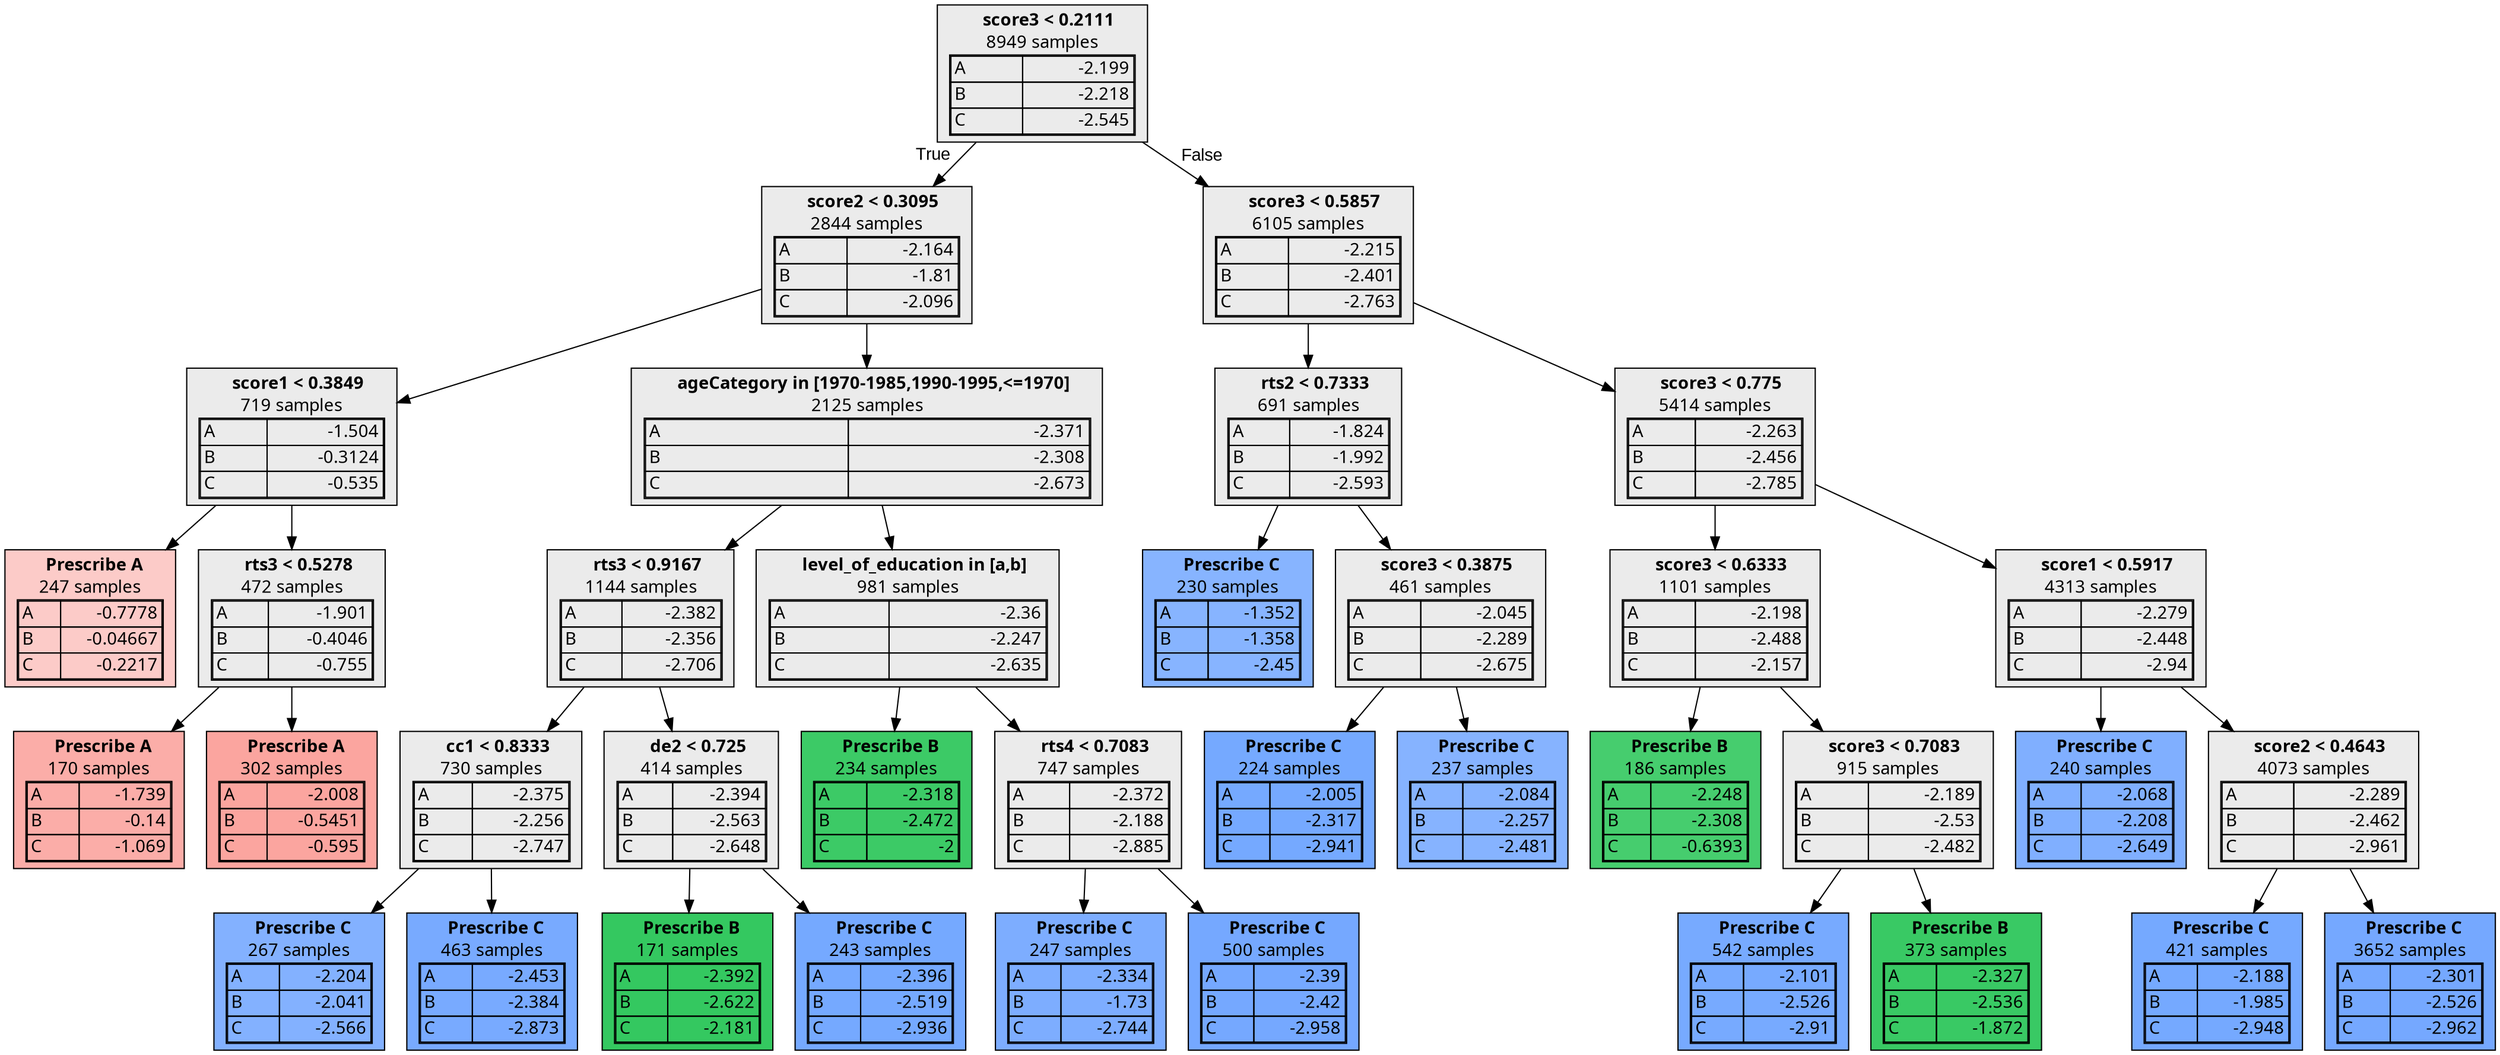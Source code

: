 digraph {
    1 [label=<  <TABLE BORDER="0" CELLPADDING="0">
      <TR>
    <TD>
      <B> score3 &lt; 0.2111</B>
    </TD>
  </TR>

    <TR>
      <TD>8949 samples</TD>
    </TR>
    <TR>
  <TD>
    <TABLE CELLSPACING="0">
      
        <TR >
    <TD ALIGN="LEFT">A</TD>
    <TD ALIGN="RIGHT">-2.199</TD>
  </TR>
  <TR >
    <TD ALIGN="LEFT">B</TD>
    <TD ALIGN="RIGHT">-2.218</TD>
  </TR>
  <TR class="highlighted">
    <TD ALIGN="LEFT">C</TD>
    <TD ALIGN="RIGHT">-2.545</TD>
  </TR>

    </TABLE>
  </TD>
</TR>

  </TABLE>
>,fillcolor="#EBEBEB",shape=box,fontname="bold arial",style="filled"];
    1 -> 2 [labeldistance=2.5, labelangle=45, headlabel="True",fontname="arial"];
    1 -> 21 [labeldistance=2.5, labelangle=-45, headlabel="False",fontname="arial"];
    2 [label=<  <TABLE BORDER="0" CELLPADDING="0">
      <TR>
    <TD>
      <B> score2 &lt; 0.3095</B>
    </TD>
  </TR>

    <TR>
      <TD>2844 samples</TD>
    </TR>
    <TR>
  <TD>
    <TABLE CELLSPACING="0">
      
        <TR class="highlighted">
    <TD ALIGN="LEFT">A</TD>
    <TD ALIGN="RIGHT">-2.164</TD>
  </TR>
  <TR >
    <TD ALIGN="LEFT">B</TD>
    <TD ALIGN="RIGHT">-1.81</TD>
  </TR>
  <TR >
    <TD ALIGN="LEFT">C</TD>
    <TD ALIGN="RIGHT">-2.096</TD>
  </TR>

    </TABLE>
  </TD>
</TR>

  </TABLE>
>,fillcolor="#EBEBEB",shape=box,fontname="bold arial",style="filled"];
    2 -> 3;
    2 -> 8;
    3 [label=<  <TABLE BORDER="0" CELLPADDING="0">
      <TR>
    <TD>
      <B> score1 &lt; 0.3849</B>
    </TD>
  </TR>

    <TR>
      <TD>719 samples</TD>
    </TR>
    <TR>
  <TD>
    <TABLE CELLSPACING="0">
      
        <TR class="highlighted">
    <TD ALIGN="LEFT">A</TD>
    <TD ALIGN="RIGHT">-1.504</TD>
  </TR>
  <TR >
    <TD ALIGN="LEFT">B</TD>
    <TD ALIGN="RIGHT">-0.3124</TD>
  </TR>
  <TR >
    <TD ALIGN="LEFT">C</TD>
    <TD ALIGN="RIGHT">-0.535</TD>
  </TR>

    </TABLE>
  </TD>
</TR>

  </TABLE>
>,fillcolor="#EBEBEB",shape=box,fontname="bold arial",style="filled"];
    3 -> 4;
    3 -> 5;
    4 [label=<  <TABLE BORDER="0" CELLPADDING="0">
      <TR>
    <TD>
      <B>Prescribe A</B>
    </TD>
  </TR>

    <TR>
      <TD>247 samples</TD>
    </TR>
    <TR>
  <TD>
    <TABLE CELLSPACING="0">
      
        <TR class="highlighted">
    <TD ALIGN="LEFT">A</TD>
    <TD ALIGN="RIGHT">-0.7778</TD>
  </TR>
  <TR >
    <TD ALIGN="LEFT">B</TD>
    <TD ALIGN="RIGHT">-0.04667</TD>
  </TR>
  <TR >
    <TD ALIGN="LEFT">C</TD>
    <TD ALIGN="RIGHT">-0.2217</TD>
  </TR>

    </TABLE>
  </TD>
</TR>

  </TABLE>
>,fillcolor="#F8766D60",shape=box,fontname="bold arial",style="filled",color=black];
    5 [label=<  <TABLE BORDER="0" CELLPADDING="0">
      <TR>
    <TD>
      <B> rts3 &lt; 0.5278</B>
    </TD>
  </TR>

    <TR>
      <TD>472 samples</TD>
    </TR>
    <TR>
  <TD>
    <TABLE CELLSPACING="0">
      
        <TR class="highlighted">
    <TD ALIGN="LEFT">A</TD>
    <TD ALIGN="RIGHT">-1.901</TD>
  </TR>
  <TR >
    <TD ALIGN="LEFT">B</TD>
    <TD ALIGN="RIGHT">-0.4046</TD>
  </TR>
  <TR >
    <TD ALIGN="LEFT">C</TD>
    <TD ALIGN="RIGHT">-0.755</TD>
  </TR>

    </TABLE>
  </TD>
</TR>

  </TABLE>
>,fillcolor="#EBEBEB",shape=box,fontname="bold arial",style="filled"];
    5 -> 6;
    5 -> 7;
    6 [label=<  <TABLE BORDER="0" CELLPADDING="0">
      <TR>
    <TD>
      <B>Prescribe A</B>
    </TD>
  </TR>

    <TR>
      <TD>170 samples</TD>
    </TR>
    <TR>
  <TD>
    <TABLE CELLSPACING="0">
      
        <TR class="highlighted">
    <TD ALIGN="LEFT">A</TD>
    <TD ALIGN="RIGHT">-1.739</TD>
  </TR>
  <TR >
    <TD ALIGN="LEFT">B</TD>
    <TD ALIGN="RIGHT">-0.14</TD>
  </TR>
  <TR >
    <TD ALIGN="LEFT">C</TD>
    <TD ALIGN="RIGHT">-1.069</TD>
  </TR>

    </TABLE>
  </TD>
</TR>

  </TABLE>
>,fillcolor="#F8766D98",shape=box,fontname="bold arial",style="filled",color=black];
    7 [label=<  <TABLE BORDER="0" CELLPADDING="0">
      <TR>
    <TD>
      <B>Prescribe A</B>
    </TD>
  </TR>

    <TR>
      <TD>302 samples</TD>
    </TR>
    <TR>
  <TD>
    <TABLE CELLSPACING="0">
      
        <TR class="highlighted">
    <TD ALIGN="LEFT">A</TD>
    <TD ALIGN="RIGHT">-2.008</TD>
  </TR>
  <TR >
    <TD ALIGN="LEFT">B</TD>
    <TD ALIGN="RIGHT">-0.5451</TD>
  </TR>
  <TR >
    <TD ALIGN="LEFT">C</TD>
    <TD ALIGN="RIGHT">-0.595</TD>
  </TR>

    </TABLE>
  </TD>
</TR>

  </TABLE>
>,fillcolor="#F8766Da7",shape=box,fontname="bold arial",style="filled",color=black];
    8 [label=<  <TABLE BORDER="0" CELLPADDING="0">
      <TR>
    <TD>
      <B> ageCategory in [1970-1985,1990-1995,&lt;=1970]</B>
    </TD>
  </TR>

    <TR>
      <TD>2125 samples</TD>
    </TR>
    <TR>
  <TD>
    <TABLE CELLSPACING="0">
      
        <TR >
    <TD ALIGN="LEFT">A</TD>
    <TD ALIGN="RIGHT">-2.371</TD>
  </TR>
  <TR >
    <TD ALIGN="LEFT">B</TD>
    <TD ALIGN="RIGHT">-2.308</TD>
  </TR>
  <TR class="highlighted">
    <TD ALIGN="LEFT">C</TD>
    <TD ALIGN="RIGHT">-2.673</TD>
  </TR>

    </TABLE>
  </TD>
</TR>

  </TABLE>
>,fillcolor="#EBEBEB",shape=box,fontname="bold arial",style="filled"];
    8 -> 9;
    8 -> 16;
    9 [label=<  <TABLE BORDER="0" CELLPADDING="0">
      <TR>
    <TD>
      <B> rts3 &lt; 0.9167</B>
    </TD>
  </TR>

    <TR>
      <TD>1144 samples</TD>
    </TR>
    <TR>
  <TD>
    <TABLE CELLSPACING="0">
      
        <TR >
    <TD ALIGN="LEFT">A</TD>
    <TD ALIGN="RIGHT">-2.382</TD>
  </TR>
  <TR >
    <TD ALIGN="LEFT">B</TD>
    <TD ALIGN="RIGHT">-2.356</TD>
  </TR>
  <TR class="highlighted">
    <TD ALIGN="LEFT">C</TD>
    <TD ALIGN="RIGHT">-2.706</TD>
  </TR>

    </TABLE>
  </TD>
</TR>

  </TABLE>
>,fillcolor="#EBEBEB",shape=box,fontname="bold arial",style="filled"];
    9 -> 10;
    9 -> 13;
    10 [label=<  <TABLE BORDER="0" CELLPADDING="0">
      <TR>
    <TD>
      <B> cc1 &lt; 0.8333</B>
    </TD>
  </TR>

    <TR>
      <TD>730 samples</TD>
    </TR>
    <TR>
  <TD>
    <TABLE CELLSPACING="0">
      
        <TR >
    <TD ALIGN="LEFT">A</TD>
    <TD ALIGN="RIGHT">-2.375</TD>
  </TR>
  <TR >
    <TD ALIGN="LEFT">B</TD>
    <TD ALIGN="RIGHT">-2.256</TD>
  </TR>
  <TR class="highlighted">
    <TD ALIGN="LEFT">C</TD>
    <TD ALIGN="RIGHT">-2.747</TD>
  </TR>

    </TABLE>
  </TD>
</TR>

  </TABLE>
>,fillcolor="#EBEBEB",shape=box,fontname="bold arial",style="filled"];
    10 -> 11;
    10 -> 12;
    11 [label=<  <TABLE BORDER="0" CELLPADDING="0">
      <TR>
    <TD>
      <B>Prescribe C</B>
    </TD>
  </TR>

    <TR>
      <TD>267 samples</TD>
    </TR>
    <TR>
  <TD>
    <TABLE CELLSPACING="0">
      
        <TR >
    <TD ALIGN="LEFT">A</TD>
    <TD ALIGN="RIGHT">-2.204</TD>
  </TR>
  <TR >
    <TD ALIGN="LEFT">B</TD>
    <TD ALIGN="RIGHT">-2.041</TD>
  </TR>
  <TR class="highlighted">
    <TD ALIGN="LEFT">C</TD>
    <TD ALIGN="RIGHT">-2.566</TD>
  </TR>

    </TABLE>
  </TD>
</TR>

  </TABLE>
>,fillcolor="#619CFFc8",shape=box,fontname="bold arial",style="filled",color=black];
    12 [label=<  <TABLE BORDER="0" CELLPADDING="0">
      <TR>
    <TD>
      <B>Prescribe C</B>
    </TD>
  </TR>

    <TR>
      <TD>463 samples</TD>
    </TR>
    <TR>
  <TD>
    <TABLE CELLSPACING="0">
      
        <TR >
    <TD ALIGN="LEFT">A</TD>
    <TD ALIGN="RIGHT">-2.453</TD>
  </TR>
  <TR >
    <TD ALIGN="LEFT">B</TD>
    <TD ALIGN="RIGHT">-2.384</TD>
  </TR>
  <TR class="highlighted">
    <TD ALIGN="LEFT">C</TD>
    <TD ALIGN="RIGHT">-2.873</TD>
  </TR>

    </TABLE>
  </TD>
</TR>

  </TABLE>
>,fillcolor="#619CFFda",shape=box,fontname="bold arial",style="filled",color=black];
    13 [label=<  <TABLE BORDER="0" CELLPADDING="0">
      <TR>
    <TD>
      <B> de2 &lt; 0.725</B>
    </TD>
  </TR>

    <TR>
      <TD>414 samples</TD>
    </TR>
    <TR>
  <TD>
    <TABLE CELLSPACING="0">
      
        <TR >
    <TD ALIGN="LEFT">A</TD>
    <TD ALIGN="RIGHT">-2.394</TD>
  </TR>
  <TR >
    <TD ALIGN="LEFT">B</TD>
    <TD ALIGN="RIGHT">-2.563</TD>
  </TR>
  <TR class="highlighted">
    <TD ALIGN="LEFT">C</TD>
    <TD ALIGN="RIGHT">-2.648</TD>
  </TR>

    </TABLE>
  </TD>
</TR>

  </TABLE>
>,fillcolor="#EBEBEB",shape=box,fontname="bold arial",style="filled"];
    13 -> 14;
    13 -> 15;
    14 [label=<  <TABLE BORDER="0" CELLPADDING="0">
      <TR>
    <TD>
      <B>Prescribe B</B>
    </TD>
  </TR>

    <TR>
      <TD>171 samples</TD>
    </TR>
    <TR>
  <TD>
    <TABLE CELLSPACING="0">
      
        <TR >
    <TD ALIGN="LEFT">A</TD>
    <TD ALIGN="RIGHT">-2.392</TD>
  </TR>
  <TR class="highlighted">
    <TD ALIGN="LEFT">B</TD>
    <TD ALIGN="RIGHT">-2.622</TD>
  </TR>
  <TR >
    <TD ALIGN="LEFT">C</TD>
    <TD ALIGN="RIGHT">-2.181</TD>
  </TR>

    </TABLE>
  </TD>
</TR>

  </TABLE>
>,fillcolor="#00BA38cb",shape=box,fontname="bold arial",style="filled",color=black];
    15 [label=<  <TABLE BORDER="0" CELLPADDING="0">
      <TR>
    <TD>
      <B>Prescribe C</B>
    </TD>
  </TR>

    <TR>
      <TD>243 samples</TD>
    </TR>
    <TR>
  <TD>
    <TABLE CELLSPACING="0">
      
        <TR >
    <TD ALIGN="LEFT">A</TD>
    <TD ALIGN="RIGHT">-2.396</TD>
  </TR>
  <TR >
    <TD ALIGN="LEFT">B</TD>
    <TD ALIGN="RIGHT">-2.519</TD>
  </TR>
  <TR class="highlighted">
    <TD ALIGN="LEFT">C</TD>
    <TD ALIGN="RIGHT">-2.936</TD>
  </TR>

    </TABLE>
  </TD>
</TR>

  </TABLE>
>,fillcolor="#619CFFde",shape=box,fontname="bold arial",style="filled",color=black];
    16 [label=<  <TABLE BORDER="0" CELLPADDING="0">
      <TR>
    <TD>
      <B> level_of_education in [a,b]</B>
    </TD>
  </TR>

    <TR>
      <TD>981 samples</TD>
    </TR>
    <TR>
  <TD>
    <TABLE CELLSPACING="0">
      
        <TR >
    <TD ALIGN="LEFT">A</TD>
    <TD ALIGN="RIGHT">-2.36</TD>
  </TR>
  <TR >
    <TD ALIGN="LEFT">B</TD>
    <TD ALIGN="RIGHT">-2.247</TD>
  </TR>
  <TR class="highlighted">
    <TD ALIGN="LEFT">C</TD>
    <TD ALIGN="RIGHT">-2.635</TD>
  </TR>

    </TABLE>
  </TD>
</TR>

  </TABLE>
>,fillcolor="#EBEBEB",shape=box,fontname="bold arial",style="filled"];
    16 -> 17;
    16 -> 18;
    17 [label=<  <TABLE BORDER="0" CELLPADDING="0">
      <TR>
    <TD>
      <B>Prescribe B</B>
    </TD>
  </TR>

    <TR>
      <TD>234 samples</TD>
    </TR>
    <TR>
  <TD>
    <TABLE CELLSPACING="0">
      
        <TR >
    <TD ALIGN="LEFT">A</TD>
    <TD ALIGN="RIGHT">-2.318</TD>
  </TR>
  <TR class="highlighted">
    <TD ALIGN="LEFT">B</TD>
    <TD ALIGN="RIGHT">-2.472</TD>
  </TR>
  <TR >
    <TD ALIGN="LEFT">C</TD>
    <TD ALIGN="RIGHT">-2</TD>
  </TR>

    </TABLE>
  </TD>
</TR>

  </TABLE>
>,fillcolor="#00BA38c3",shape=box,fontname="bold arial",style="filled",color=black];
    18 [label=<  <TABLE BORDER="0" CELLPADDING="0">
      <TR>
    <TD>
      <B> rts4 &lt; 0.7083</B>
    </TD>
  </TR>

    <TR>
      <TD>747 samples</TD>
    </TR>
    <TR>
  <TD>
    <TABLE CELLSPACING="0">
      
        <TR >
    <TD ALIGN="LEFT">A</TD>
    <TD ALIGN="RIGHT">-2.372</TD>
  </TR>
  <TR >
    <TD ALIGN="LEFT">B</TD>
    <TD ALIGN="RIGHT">-2.188</TD>
  </TR>
  <TR class="highlighted">
    <TD ALIGN="LEFT">C</TD>
    <TD ALIGN="RIGHT">-2.885</TD>
  </TR>

    </TABLE>
  </TD>
</TR>

  </TABLE>
>,fillcolor="#EBEBEB",shape=box,fontname="bold arial",style="filled"];
    18 -> 19;
    18 -> 20;
    19 [label=<  <TABLE BORDER="0" CELLPADDING="0">
      <TR>
    <TD>
      <B>Prescribe C</B>
    </TD>
  </TR>

    <TR>
      <TD>247 samples</TD>
    </TR>
    <TR>
  <TD>
    <TABLE CELLSPACING="0">
      
        <TR >
    <TD ALIGN="LEFT">A</TD>
    <TD ALIGN="RIGHT">-2.334</TD>
  </TR>
  <TR >
    <TD ALIGN="LEFT">B</TD>
    <TD ALIGN="RIGHT">-1.73</TD>
  </TR>
  <TR class="highlighted">
    <TD ALIGN="LEFT">C</TD>
    <TD ALIGN="RIGHT">-2.744</TD>
  </TR>

    </TABLE>
  </TD>
</TR>

  </TABLE>
>,fillcolor="#619CFFd2",shape=box,fontname="bold arial",style="filled",color=black];
    20 [label=<  <TABLE BORDER="0" CELLPADDING="0">
      <TR>
    <TD>
      <B>Prescribe C</B>
    </TD>
  </TR>

    <TR>
      <TD>500 samples</TD>
    </TR>
    <TR>
  <TD>
    <TABLE CELLSPACING="0">
      
        <TR >
    <TD ALIGN="LEFT">A</TD>
    <TD ALIGN="RIGHT">-2.39</TD>
  </TR>
  <TR >
    <TD ALIGN="LEFT">B</TD>
    <TD ALIGN="RIGHT">-2.42</TD>
  </TR>
  <TR class="highlighted">
    <TD ALIGN="LEFT">C</TD>
    <TD ALIGN="RIGHT">-2.958</TD>
  </TR>

    </TABLE>
  </TD>
</TR>

  </TABLE>
>,fillcolor="#619CFFdf",shape=box,fontname="bold arial",style="filled",color=black];
    21 [label=<  <TABLE BORDER="0" CELLPADDING="0">
      <TR>
    <TD>
      <B> score3 &lt; 0.5857</B>
    </TD>
  </TR>

    <TR>
      <TD>6105 samples</TD>
    </TR>
    <TR>
  <TD>
    <TABLE CELLSPACING="0">
      
        <TR >
    <TD ALIGN="LEFT">A</TD>
    <TD ALIGN="RIGHT">-2.215</TD>
  </TR>
  <TR >
    <TD ALIGN="LEFT">B</TD>
    <TD ALIGN="RIGHT">-2.401</TD>
  </TR>
  <TR class="highlighted">
    <TD ALIGN="LEFT">C</TD>
    <TD ALIGN="RIGHT">-2.763</TD>
  </TR>

    </TABLE>
  </TD>
</TR>

  </TABLE>
>,fillcolor="#EBEBEB",shape=box,fontname="bold arial",style="filled"];
    21 -> 22;
    21 -> 27;
    22 [label=<  <TABLE BORDER="0" CELLPADDING="0">
      <TR>
    <TD>
      <B> rts2 &lt; 0.7333</B>
    </TD>
  </TR>

    <TR>
      <TD>691 samples</TD>
    </TR>
    <TR>
  <TD>
    <TABLE CELLSPACING="0">
      
        <TR >
    <TD ALIGN="LEFT">A</TD>
    <TD ALIGN="RIGHT">-1.824</TD>
  </TR>
  <TR >
    <TD ALIGN="LEFT">B</TD>
    <TD ALIGN="RIGHT">-1.992</TD>
  </TR>
  <TR class="highlighted">
    <TD ALIGN="LEFT">C</TD>
    <TD ALIGN="RIGHT">-2.593</TD>
  </TR>

    </TABLE>
  </TD>
</TR>

  </TABLE>
>,fillcolor="#EBEBEB",shape=box,fontname="bold arial",style="filled"];
    22 -> 23;
    22 -> 24;
    23 [label=<  <TABLE BORDER="0" CELLPADDING="0">
      <TR>
    <TD>
      <B>Prescribe C</B>
    </TD>
  </TR>

    <TR>
      <TD>230 samples</TD>
    </TR>
    <TR>
  <TD>
    <TABLE CELLSPACING="0">
      
        <TR >
    <TD ALIGN="LEFT">A</TD>
    <TD ALIGN="RIGHT">-1.352</TD>
  </TR>
  <TR >
    <TD ALIGN="LEFT">B</TD>
    <TD ALIGN="RIGHT">-1.358</TD>
  </TR>
  <TR class="highlighted">
    <TD ALIGN="LEFT">C</TD>
    <TD ALIGN="RIGHT">-2.45</TD>
  </TR>

    </TABLE>
  </TD>
</TR>

  </TABLE>
>,fillcolor="#619CFFc1",shape=box,fontname="bold arial",style="filled",color=black];
    24 [label=<  <TABLE BORDER="0" CELLPADDING="0">
      <TR>
    <TD>
      <B> score3 &lt; 0.3875</B>
    </TD>
  </TR>

    <TR>
      <TD>461 samples</TD>
    </TR>
    <TR>
  <TD>
    <TABLE CELLSPACING="0">
      
        <TR >
    <TD ALIGN="LEFT">A</TD>
    <TD ALIGN="RIGHT">-2.045</TD>
  </TR>
  <TR >
    <TD ALIGN="LEFT">B</TD>
    <TD ALIGN="RIGHT">-2.289</TD>
  </TR>
  <TR class="highlighted">
    <TD ALIGN="LEFT">C</TD>
    <TD ALIGN="RIGHT">-2.675</TD>
  </TR>

    </TABLE>
  </TD>
</TR>

  </TABLE>
>,fillcolor="#EBEBEB",shape=box,fontname="bold arial",style="filled"];
    24 -> 25;
    24 -> 26;
    25 [label=<  <TABLE BORDER="0" CELLPADDING="0">
      <TR>
    <TD>
      <B>Prescribe C</B>
    </TD>
  </TR>

    <TR>
      <TD>224 samples</TD>
    </TR>
    <TR>
  <TD>
    <TABLE CELLSPACING="0">
      
        <TR >
    <TD ALIGN="LEFT">A</TD>
    <TD ALIGN="RIGHT">-2.005</TD>
  </TR>
  <TR >
    <TD ALIGN="LEFT">B</TD>
    <TD ALIGN="RIGHT">-2.317</TD>
  </TR>
  <TR class="highlighted">
    <TD ALIGN="LEFT">C</TD>
    <TD ALIGN="RIGHT">-2.941</TD>
  </TR>

    </TABLE>
  </TD>
</TR>

  </TABLE>
>,fillcolor="#619CFFde",shape=box,fontname="bold arial",style="filled",color=black];
    26 [label=<  <TABLE BORDER="0" CELLPADDING="0">
      <TR>
    <TD>
      <B>Prescribe C</B>
    </TD>
  </TR>

    <TR>
      <TD>237 samples</TD>
    </TR>
    <TR>
  <TD>
    <TABLE CELLSPACING="0">
      
        <TR >
    <TD ALIGN="LEFT">A</TD>
    <TD ALIGN="RIGHT">-2.084</TD>
  </TR>
  <TR >
    <TD ALIGN="LEFT">B</TD>
    <TD ALIGN="RIGHT">-2.257</TD>
  </TR>
  <TR class="highlighted">
    <TD ALIGN="LEFT">C</TD>
    <TD ALIGN="RIGHT">-2.481</TD>
  </TR>

    </TABLE>
  </TD>
</TR>

  </TABLE>
>,fillcolor="#619CFFc3",shape=box,fontname="bold arial",style="filled",color=black];
    27 [label=<  <TABLE BORDER="0" CELLPADDING="0">
      <TR>
    <TD>
      <B> score3 &lt; 0.775</B>
    </TD>
  </TR>

    <TR>
      <TD>5414 samples</TD>
    </TR>
    <TR>
  <TD>
    <TABLE CELLSPACING="0">
      
        <TR >
    <TD ALIGN="LEFT">A</TD>
    <TD ALIGN="RIGHT">-2.263</TD>
  </TR>
  <TR >
    <TD ALIGN="LEFT">B</TD>
    <TD ALIGN="RIGHT">-2.456</TD>
  </TR>
  <TR class="highlighted">
    <TD ALIGN="LEFT">C</TD>
    <TD ALIGN="RIGHT">-2.785</TD>
  </TR>

    </TABLE>
  </TD>
</TR>

  </TABLE>
>,fillcolor="#EBEBEB",shape=box,fontname="bold arial",style="filled"];
    27 -> 28;
    27 -> 33;
    28 [label=<  <TABLE BORDER="0" CELLPADDING="0">
      <TR>
    <TD>
      <B> score3 &lt; 0.6333</B>
    </TD>
  </TR>

    <TR>
      <TD>1101 samples</TD>
    </TR>
    <TR>
  <TD>
    <TABLE CELLSPACING="0">
      
        <TR >
    <TD ALIGN="LEFT">A</TD>
    <TD ALIGN="RIGHT">-2.198</TD>
  </TR>
  <TR class="highlighted">
    <TD ALIGN="LEFT">B</TD>
    <TD ALIGN="RIGHT">-2.488</TD>
  </TR>
  <TR >
    <TD ALIGN="LEFT">C</TD>
    <TD ALIGN="RIGHT">-2.157</TD>
  </TR>

    </TABLE>
  </TD>
</TR>

  </TABLE>
>,fillcolor="#EBEBEB",shape=box,fontname="bold arial",style="filled"];
    28 -> 29;
    28 -> 30;
    29 [label=<  <TABLE BORDER="0" CELLPADDING="0">
      <TR>
    <TD>
      <B>Prescribe B</B>
    </TD>
  </TR>

    <TR>
      <TD>186 samples</TD>
    </TR>
    <TR>
  <TD>
    <TABLE CELLSPACING="0">
      
        <TR >
    <TD ALIGN="LEFT">A</TD>
    <TD ALIGN="RIGHT">-2.248</TD>
  </TR>
  <TR class="highlighted">
    <TD ALIGN="LEFT">B</TD>
    <TD ALIGN="RIGHT">-2.308</TD>
  </TR>
  <TR >
    <TD ALIGN="LEFT">C</TD>
    <TD ALIGN="RIGHT">-0.6393</TD>
  </TR>

    </TABLE>
  </TD>
</TR>

  </TABLE>
>,fillcolor="#00BA38b9",shape=box,fontname="bold arial",style="filled",color=black];
    30 [label=<  <TABLE BORDER="0" CELLPADDING="0">
      <TR>
    <TD>
      <B> score3 &lt; 0.7083</B>
    </TD>
  </TR>

    <TR>
      <TD>915 samples</TD>
    </TR>
    <TR>
  <TD>
    <TABLE CELLSPACING="0">
      
        <TR >
    <TD ALIGN="LEFT">A</TD>
    <TD ALIGN="RIGHT">-2.189</TD>
  </TR>
  <TR class="highlighted">
    <TD ALIGN="LEFT">B</TD>
    <TD ALIGN="RIGHT">-2.53</TD>
  </TR>
  <TR >
    <TD ALIGN="LEFT">C</TD>
    <TD ALIGN="RIGHT">-2.482</TD>
  </TR>

    </TABLE>
  </TD>
</TR>

  </TABLE>
>,fillcolor="#EBEBEB",shape=box,fontname="bold arial",style="filled"];
    30 -> 31;
    30 -> 32;
    31 [label=<  <TABLE BORDER="0" CELLPADDING="0">
      <TR>
    <TD>
      <B>Prescribe C</B>
    </TD>
  </TR>

    <TR>
      <TD>542 samples</TD>
    </TR>
    <TR>
  <TD>
    <TABLE CELLSPACING="0">
      
        <TR >
    <TD ALIGN="LEFT">A</TD>
    <TD ALIGN="RIGHT">-2.101</TD>
  </TR>
  <TR >
    <TD ALIGN="LEFT">B</TD>
    <TD ALIGN="RIGHT">-2.526</TD>
  </TR>
  <TR class="highlighted">
    <TD ALIGN="LEFT">C</TD>
    <TD ALIGN="RIGHT">-2.91</TD>
  </TR>

    </TABLE>
  </TD>
</TR>

  </TABLE>
>,fillcolor="#619CFFdc",shape=box,fontname="bold arial",style="filled",color=black];
    32 [label=<  <TABLE BORDER="0" CELLPADDING="0">
      <TR>
    <TD>
      <B>Prescribe B</B>
    </TD>
  </TR>

    <TR>
      <TD>373 samples</TD>
    </TR>
    <TR>
  <TD>
    <TABLE CELLSPACING="0">
      
        <TR >
    <TD ALIGN="LEFT">A</TD>
    <TD ALIGN="RIGHT">-2.327</TD>
  </TR>
  <TR class="highlighted">
    <TD ALIGN="LEFT">B</TD>
    <TD ALIGN="RIGHT">-2.536</TD>
  </TR>
  <TR >
    <TD ALIGN="LEFT">C</TD>
    <TD ALIGN="RIGHT">-1.872</TD>
  </TR>

    </TABLE>
  </TD>
</TR>

  </TABLE>
>,fillcolor="#00BA38c6",shape=box,fontname="bold arial",style="filled",color=black];
    33 [label=<  <TABLE BORDER="0" CELLPADDING="0">
      <TR>
    <TD>
      <B> score1 &lt; 0.5917</B>
    </TD>
  </TR>

    <TR>
      <TD>4313 samples</TD>
    </TR>
    <TR>
  <TD>
    <TABLE CELLSPACING="0">
      
        <TR >
    <TD ALIGN="LEFT">A</TD>
    <TD ALIGN="RIGHT">-2.279</TD>
  </TR>
  <TR >
    <TD ALIGN="LEFT">B</TD>
    <TD ALIGN="RIGHT">-2.448</TD>
  </TR>
  <TR class="highlighted">
    <TD ALIGN="LEFT">C</TD>
    <TD ALIGN="RIGHT">-2.94</TD>
  </TR>

    </TABLE>
  </TD>
</TR>

  </TABLE>
>,fillcolor="#EBEBEB",shape=box,fontname="bold arial",style="filled"];
    33 -> 34;
    33 -> 35;
    34 [label=<  <TABLE BORDER="0" CELLPADDING="0">
      <TR>
    <TD>
      <B>Prescribe C</B>
    </TD>
  </TR>

    <TR>
      <TD>240 samples</TD>
    </TR>
    <TR>
  <TD>
    <TABLE CELLSPACING="0">
      
        <TR >
    <TD ALIGN="LEFT">A</TD>
    <TD ALIGN="RIGHT">-2.068</TD>
  </TR>
  <TR >
    <TD ALIGN="LEFT">B</TD>
    <TD ALIGN="RIGHT">-2.208</TD>
  </TR>
  <TR class="highlighted">
    <TD ALIGN="LEFT">C</TD>
    <TD ALIGN="RIGHT">-2.649</TD>
  </TR>

    </TABLE>
  </TD>
</TR>

  </TABLE>
>,fillcolor="#619CFFcd",shape=box,fontname="bold arial",style="filled",color=black];
    35 [label=<  <TABLE BORDER="0" CELLPADDING="0">
      <TR>
    <TD>
      <B> score2 &lt; 0.4643</B>
    </TD>
  </TR>

    <TR>
      <TD>4073 samples</TD>
    </TR>
    <TR>
  <TD>
    <TABLE CELLSPACING="0">
      
        <TR >
    <TD ALIGN="LEFT">A</TD>
    <TD ALIGN="RIGHT">-2.289</TD>
  </TR>
  <TR >
    <TD ALIGN="LEFT">B</TD>
    <TD ALIGN="RIGHT">-2.462</TD>
  </TR>
  <TR class="highlighted">
    <TD ALIGN="LEFT">C</TD>
    <TD ALIGN="RIGHT">-2.961</TD>
  </TR>

    </TABLE>
  </TD>
</TR>

  </TABLE>
>,fillcolor="#EBEBEB",shape=box,fontname="bold arial",style="filled"];
    35 -> 36;
    35 -> 37;
    36 [label=<  <TABLE BORDER="0" CELLPADDING="0">
      <TR>
    <TD>
      <B>Prescribe C</B>
    </TD>
  </TR>

    <TR>
      <TD>421 samples</TD>
    </TR>
    <TR>
  <TD>
    <TABLE CELLSPACING="0">
      
        <TR >
    <TD ALIGN="LEFT">A</TD>
    <TD ALIGN="RIGHT">-2.188</TD>
  </TR>
  <TR >
    <TD ALIGN="LEFT">B</TD>
    <TD ALIGN="RIGHT">-1.985</TD>
  </TR>
  <TR class="highlighted">
    <TD ALIGN="LEFT">C</TD>
    <TD ALIGN="RIGHT">-2.948</TD>
  </TR>

    </TABLE>
  </TD>
</TR>

  </TABLE>
>,fillcolor="#619CFFde",shape=box,fontname="bold arial",style="filled",color=black];
    37 [label=<  <TABLE BORDER="0" CELLPADDING="0">
      <TR>
    <TD>
      <B>Prescribe C</B>
    </TD>
  </TR>

    <TR>
      <TD>3652 samples</TD>
    </TR>
    <TR>
  <TD>
    <TABLE CELLSPACING="0">
      
        <TR >
    <TD ALIGN="LEFT">A</TD>
    <TD ALIGN="RIGHT">-2.301</TD>
  </TR>
  <TR >
    <TD ALIGN="LEFT">B</TD>
    <TD ALIGN="RIGHT">-2.526</TD>
  </TR>
  <TR class="highlighted">
    <TD ALIGN="LEFT">C</TD>
    <TD ALIGN="RIGHT">-2.962</TD>
  </TR>

    </TABLE>
  </TD>
</TR>

  </TABLE>
>,fillcolor="#619CFFdf",shape=box,fontname="bold arial",style="filled",color=black];
}
